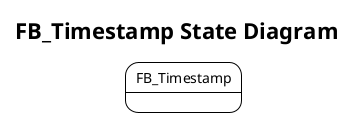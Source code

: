 @startuml State Diagram

!theme plain
'skin rose
'left to right direction
hide empty description
'!theme reddress-lightgreen
title FB_Timestamp State Diagram



state FB_Timestamp{



}

@enduml
